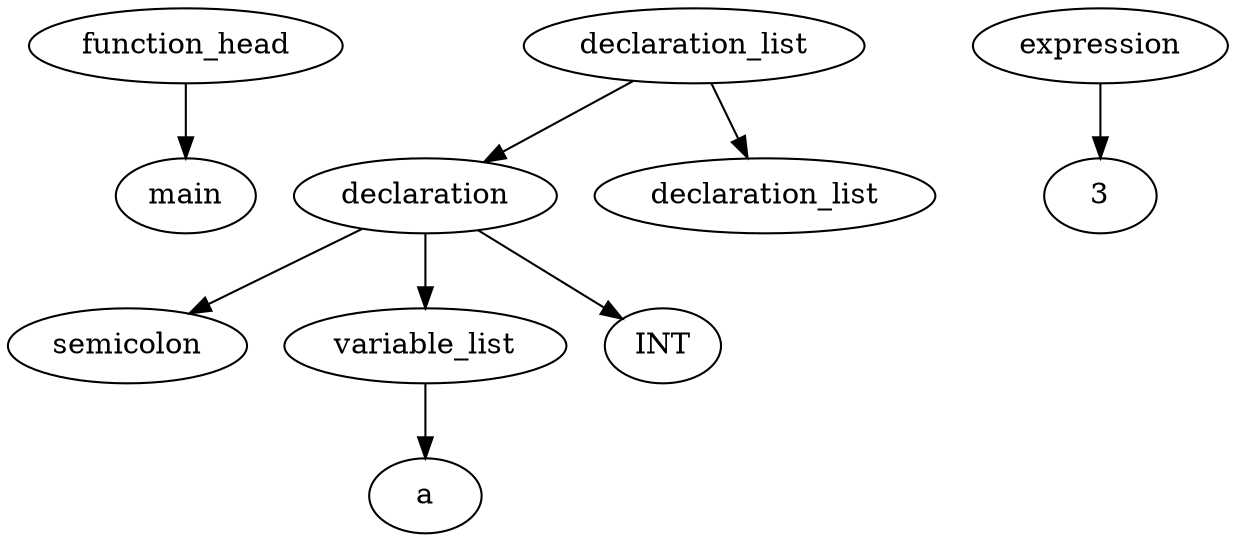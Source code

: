 digraph G{
graph[ordering=out];
n0[label=function_head];
n1[label=main];
n0->n1;
n2[label=variable_list];
n3[label=a];
n2->n3;

n4[label=declaration];
n5[label=semicolon];
n4->n5;
n4->n2;

n7[label=INT];
n4->n7;

n8[label=declaration_list];
n8->n4;

n10[label=declaration_list];
n8->n10;
n11[label=expression];
n12[label=3];
n11->n12;/*
n13[label=assignment_statement];
n13->n11;
n15[label=EQ];
n13->n15;
n16[label=a];
n13->n16;
n17[label=statement];
n18[label=semicolon];
n17->n18;
n17->n13;
n20[label=statement_list];
n20->n17;
n22[label=print_item];
n23[label="hello world"];
n22->n23;
n24[label=print_list];
n24->n22;
n26[label=print_statement];
n27[label=right_paren];
n26->n27;
n26->n24;
n29[label=left_paren];
n26->n29;
n30[label=PRINT];
n26->n30;
n31[label=statement];
n32[label=semicolon];
n31->n32;
n31->n26;
n34[label=statement_list];
n34->n31;
n34->n20;
n37[label=expression];
n38[label=a];
n37->n38;
n39[label=print_item];
n39->n37;
n41[label=print_list];
n41->n39;
n43[label=print_statement];
n44[label=right_paren];
n43->n44;
n43->n41;
n46[label=left_paren];
n43->n46;
n47[label=PRINT];
n43->n47;
n48[label=statement];
n49[label=semicolon];
n48->n49;
n48->n43;
n51[label=statement_list];
n51->n48;
n51->n34;
n54[label=block];
n55[label=right_curly];
n54->n55;
n54->n51;
n54->n8;
n58[label=left_curly];
n54->n58;
n59[label=function];
n59->n54;
n61[label=right_paren];
n59->n61;
n62[label=parameter_list];
n59->n62;
n63[label=left_paren];
n59->n63;
n59->n0;
n65[label=function_declaration];
n65->n59;
n67[label=function_declaration_list];
n67->n65;
n69[label=program];
n69->n67;*/
}

